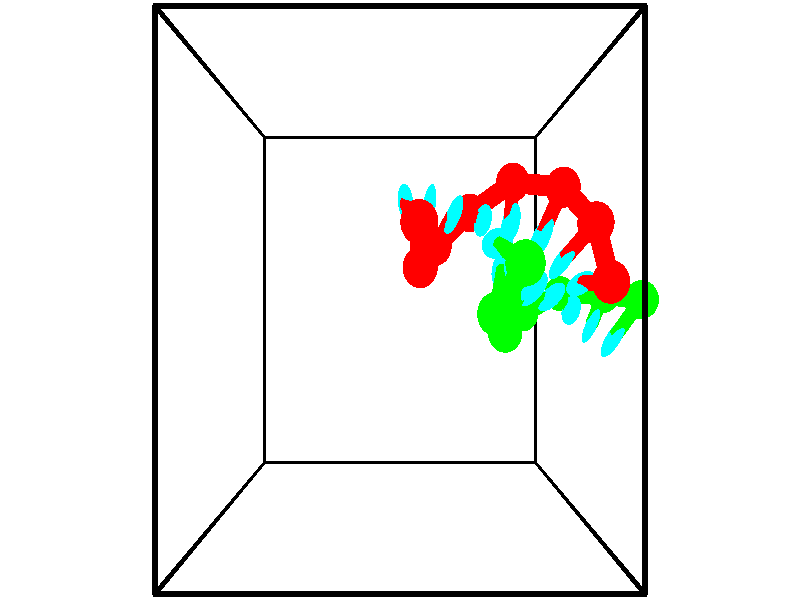 // switches for output
#declare DRAW_BASES = 1; // possible values are 0, 1; only relevant for DNA ribbons
#declare DRAW_BASES_TYPE = 3; // possible values are 1, 2, 3; only relevant for DNA ribbons
#declare DRAW_FOG = 0; // set to 1 to enable fog

#include "colors.inc"

#include "transforms.inc"
background { rgb <1, 1, 1>}

#default {
   normal{
       ripples 0.25
       frequency 0.20
       turbulence 0.2
       lambda 5
   }
	finish {
		phong 0.1
		phong_size 40.
	}
}

// original window dimensions: 1024x640


// camera settings

camera {
	sky <-0, 1, 0>
	up <-0, 1, 0>
	right 1.6 * <1, 0, 0>
	location <2.5, 2.5, 11.1562>
	look_at <2.5, 2.5, 2.5>
	direction <0, 0, -8.6562>
	angle 67.0682
}


# declare cpy_camera_pos = <2.5, 2.5, 11.1562>;
# if (DRAW_FOG = 1)
fog {
	fog_type 2
	up vnormalize(cpy_camera_pos)
	color rgbt<1,1,1,0.3>
	distance 1e-5
	fog_alt 3e-3
	fog_offset 4
}
# end


// LIGHTS

# declare lum = 6;
global_settings {
	ambient_light rgb lum * <0.05, 0.05, 0.05>
	max_trace_level 15
}# declare cpy_direct_light_amount = 0.25;
light_source
{	1000 * <-1, -1, 1>,
	rgb lum * cpy_direct_light_amount
	parallel
}

light_source
{	1000 * <1, 1, -1>,
	rgb lum * cpy_direct_light_amount
	parallel
}

// strand 0

// nucleotide -1

// particle -1
sphere {
	<2.754570, 3.360310, 3.180150> 0.250000
	pigment { color rgbt <1,0,0,0> }
	no_shadow
}
cylinder {
	<2.652611, 3.533638, 2.834373>,  <2.591435, 3.637635, 2.626907>, 0.100000
	pigment { color rgbt <1,0,0,0> }
	no_shadow
}
cylinder {
	<2.652611, 3.533638, 2.834373>,  <2.754570, 3.360310, 3.180150>, 0.100000
	pigment { color rgbt <1,0,0,0> }
	no_shadow
}

// particle -1
sphere {
	<2.652611, 3.533638, 2.834373> 0.100000
	pigment { color rgbt <1,0,0,0> }
	no_shadow
}
sphere {
	0, 1
	scale<0.080000,0.200000,0.300000>
	matrix <0.963364, 0.036700, -0.265672,
		-0.083397, -0.900492, -0.426801,
		-0.254899, 0.433321, -0.864442,
		2.576141, 3.663634, 2.575041>
	pigment { color rgbt <0,1,1,0> }
	no_shadow
}
cylinder {
	<2.788193, 2.889889, 2.546478>,  <2.754570, 3.360310, 3.180150>, 0.130000
	pigment { color rgbt <1,0,0,0> }
	no_shadow
}

// nucleotide -1

// particle -1
sphere {
	<2.788193, 2.889889, 2.546478> 0.250000
	pigment { color rgbt <1,0,0,0> }
	no_shadow
}
cylinder {
	<2.855965, 3.283875, 2.559994>,  <2.896628, 3.520266, 2.568103>, 0.100000
	pigment { color rgbt <1,0,0,0> }
	no_shadow
}
cylinder {
	<2.855965, 3.283875, 2.559994>,  <2.788193, 2.889889, 2.546478>, 0.100000
	pigment { color rgbt <1,0,0,0> }
	no_shadow
}

// particle -1
sphere {
	<2.855965, 3.283875, 2.559994> 0.100000
	pigment { color rgbt <1,0,0,0> }
	no_shadow
}
sphere {
	0, 1
	scale<0.080000,0.200000,0.300000>
	matrix <0.962324, -0.157943, -0.221331,
		-0.212665, 0.070017, -0.974613,
		0.169431, 0.984963, 0.033790,
		2.906794, 3.579363, 2.570131>
	pigment { color rgbt <0,1,1,0> }
	no_shadow
}
cylinder {
	<3.039046, 3.184321, 1.922206>,  <2.788193, 2.889889, 2.546478>, 0.130000
	pigment { color rgbt <1,0,0,0> }
	no_shadow
}

// nucleotide -1

// particle -1
sphere {
	<3.039046, 3.184321, 1.922206> 0.250000
	pigment { color rgbt <1,0,0,0> }
	no_shadow
}
cylinder {
	<3.169106, 3.374302, 2.249302>,  <3.247141, 3.488290, 2.445560>, 0.100000
	pigment { color rgbt <1,0,0,0> }
	no_shadow
}
cylinder {
	<3.169106, 3.374302, 2.249302>,  <3.039046, 3.184321, 1.922206>, 0.100000
	pigment { color rgbt <1,0,0,0> }
	no_shadow
}

// particle -1
sphere {
	<3.169106, 3.374302, 2.249302> 0.100000
	pigment { color rgbt <1,0,0,0> }
	no_shadow
}
sphere {
	0, 1
	scale<0.080000,0.200000,0.300000>
	matrix <0.936770, -0.280077, -0.209805,
		0.129383, 0.834253, -0.535987,
		0.325148, 0.474952, 0.817740,
		3.266650, 3.516788, 2.494624>
	pigment { color rgbt <0,1,1,0> }
	no_shadow
}
cylinder {
	<3.593005, 3.632506, 1.730346>,  <3.039046, 3.184321, 1.922206>, 0.130000
	pigment { color rgbt <1,0,0,0> }
	no_shadow
}

// nucleotide -1

// particle -1
sphere {
	<3.593005, 3.632506, 1.730346> 0.250000
	pigment { color rgbt <1,0,0,0> }
	no_shadow
}
cylinder {
	<3.654549, 3.535248, 2.113430>,  <3.691475, 3.476892, 2.343280>, 0.100000
	pigment { color rgbt <1,0,0,0> }
	no_shadow
}
cylinder {
	<3.654549, 3.535248, 2.113430>,  <3.593005, 3.632506, 1.730346>, 0.100000
	pigment { color rgbt <1,0,0,0> }
	no_shadow
}

// particle -1
sphere {
	<3.654549, 3.535248, 2.113430> 0.100000
	pigment { color rgbt <1,0,0,0> }
	no_shadow
}
sphere {
	0, 1
	scale<0.080000,0.200000,0.300000>
	matrix <0.935430, -0.276360, -0.220444,
		0.318273, 0.929788, 0.184926,
		0.153860, -0.243147, 0.957709,
		3.700706, 3.462304, 2.400743>
	pigment { color rgbt <0,1,1,0> }
	no_shadow
}
cylinder {
	<4.225828, 4.003645, 1.887846>,  <3.593005, 3.632506, 1.730346>, 0.130000
	pigment { color rgbt <1,0,0,0> }
	no_shadow
}

// nucleotide -1

// particle -1
sphere {
	<4.225828, 4.003645, 1.887846> 0.250000
	pigment { color rgbt <1,0,0,0> }
	no_shadow
}
cylinder {
	<4.168327, 3.683819, 2.121094>,  <4.133827, 3.491923, 2.261043>, 0.100000
	pigment { color rgbt <1,0,0,0> }
	no_shadow
}
cylinder {
	<4.168327, 3.683819, 2.121094>,  <4.225828, 4.003645, 1.887846>, 0.100000
	pigment { color rgbt <1,0,0,0> }
	no_shadow
}

// particle -1
sphere {
	<4.168327, 3.683819, 2.121094> 0.100000
	pigment { color rgbt <1,0,0,0> }
	no_shadow
}
sphere {
	0, 1
	scale<0.080000,0.200000,0.300000>
	matrix <0.842311, -0.408161, -0.352019,
		0.519469, 0.440565, 0.732157,
		-0.143751, -0.799566, 0.583120,
		4.125202, 3.443949, 2.296030>
	pigment { color rgbt <0,1,1,0> }
	no_shadow
}
cylinder {
	<4.895100, 3.879751, 2.285396>,  <4.225828, 4.003645, 1.887846>, 0.130000
	pigment { color rgbt <1,0,0,0> }
	no_shadow
}

// nucleotide -1

// particle -1
sphere {
	<4.895100, 3.879751, 2.285396> 0.250000
	pigment { color rgbt <1,0,0,0> }
	no_shadow
}
cylinder {
	<4.708740, 3.525852, 2.290440>,  <4.596924, 3.313513, 2.293466>, 0.100000
	pigment { color rgbt <1,0,0,0> }
	no_shadow
}
cylinder {
	<4.708740, 3.525852, 2.290440>,  <4.895100, 3.879751, 2.285396>, 0.100000
	pigment { color rgbt <1,0,0,0> }
	no_shadow
}

// particle -1
sphere {
	<4.708740, 3.525852, 2.290440> 0.100000
	pigment { color rgbt <1,0,0,0> }
	no_shadow
}
sphere {
	0, 1
	scale<0.080000,0.200000,0.300000>
	matrix <0.823202, -0.438628, -0.360478,
		0.324464, -0.157566, 0.932682,
		-0.465899, -0.884748, 0.012610,
		4.568971, 3.260428, 2.294223>
	pigment { color rgbt <0,1,1,0> }
	no_shadow
}
cylinder {
	<5.253911, 3.405555, 2.663348>,  <4.895100, 3.879751, 2.285396>, 0.130000
	pigment { color rgbt <1,0,0,0> }
	no_shadow
}

// nucleotide -1

// particle -1
sphere {
	<5.253911, 3.405555, 2.663348> 0.250000
	pigment { color rgbt <1,0,0,0> }
	no_shadow
}
cylinder {
	<5.053833, 3.162731, 2.416355>,  <4.933786, 3.017037, 2.268159>, 0.100000
	pigment { color rgbt <1,0,0,0> }
	no_shadow
}
cylinder {
	<5.053833, 3.162731, 2.416355>,  <5.253911, 3.405555, 2.663348>, 0.100000
	pigment { color rgbt <1,0,0,0> }
	no_shadow
}

// particle -1
sphere {
	<5.053833, 3.162731, 2.416355> 0.100000
	pigment { color rgbt <1,0,0,0> }
	no_shadow
}
sphere {
	0, 1
	scale<0.080000,0.200000,0.300000>
	matrix <0.837323, -0.520815, -0.166256,
		-0.220667, -0.600193, 0.768813,
		-0.500195, -0.607058, -0.617483,
		4.903774, 2.980614, 2.231110>
	pigment { color rgbt <0,1,1,0> }
	no_shadow
}
cylinder {
	<5.402121, 2.706548, 2.847096>,  <5.253911, 3.405555, 2.663348>, 0.130000
	pigment { color rgbt <1,0,0,0> }
	no_shadow
}

// nucleotide -1

// particle -1
sphere {
	<5.402121, 2.706548, 2.847096> 0.250000
	pigment { color rgbt <1,0,0,0> }
	no_shadow
}
cylinder {
	<5.278297, 2.704964, 2.466747>,  <5.204003, 2.704013, 2.238538>, 0.100000
	pigment { color rgbt <1,0,0,0> }
	no_shadow
}
cylinder {
	<5.278297, 2.704964, 2.466747>,  <5.402121, 2.706548, 2.847096>, 0.100000
	pigment { color rgbt <1,0,0,0> }
	no_shadow
}

// particle -1
sphere {
	<5.278297, 2.704964, 2.466747> 0.100000
	pigment { color rgbt <1,0,0,0> }
	no_shadow
}
sphere {
	0, 1
	scale<0.080000,0.200000,0.300000>
	matrix <0.698379, -0.679598, -0.224529,
		-0.645322, -0.733574, 0.213142,
		-0.309559, -0.003960, -0.950872,
		5.185430, 2.703776, 2.181486>
	pigment { color rgbt <0,1,1,0> }
	no_shadow
}
// strand 1

// nucleotide -1

// particle -1
sphere {
	<6.217113, 2.505993, 1.858223> 0.250000
	pigment { color rgbt <0,1,0,0> }
	no_shadow
}
cylinder {
	<6.036041, 2.206306, 1.664829>,  <5.927398, 2.026495, 1.548793>, 0.100000
	pigment { color rgbt <0,1,0,0> }
	no_shadow
}
cylinder {
	<6.036041, 2.206306, 1.664829>,  <6.217113, 2.505993, 1.858223>, 0.100000
	pigment { color rgbt <0,1,0,0> }
	no_shadow
}

// particle -1
sphere {
	<6.036041, 2.206306, 1.664829> 0.100000
	pigment { color rgbt <0,1,0,0> }
	no_shadow
}
sphere {
	0, 1
	scale<0.080000,0.200000,0.300000>
	matrix <-0.871110, 0.487361, 0.060382,
		0.190392, 0.448501, -0.873268,
		-0.452678, -0.749217, -0.483483,
		5.900238, 1.981541, 1.519784>
	pigment { color rgbt <0,1,1,0> }
	no_shadow
}
cylinder {
	<5.903062, 2.569294, 1.052701>,  <6.217113, 2.505993, 1.858223>, 0.130000
	pigment { color rgbt <0,1,0,0> }
	no_shadow
}

// nucleotide -1

// particle -1
sphere {
	<5.903062, 2.569294, 1.052701> 0.250000
	pigment { color rgbt <0,1,0,0> }
	no_shadow
}
cylinder {
	<5.704453, 2.332817, 1.306931>,  <5.585287, 2.190931, 1.459468>, 0.100000
	pigment { color rgbt <0,1,0,0> }
	no_shadow
}
cylinder {
	<5.704453, 2.332817, 1.306931>,  <5.903062, 2.569294, 1.052701>, 0.100000
	pigment { color rgbt <0,1,0,0> }
	no_shadow
}

// particle -1
sphere {
	<5.704453, 2.332817, 1.306931> 0.100000
	pigment { color rgbt <0,1,0,0> }
	no_shadow
}
sphere {
	0, 1
	scale<0.080000,0.200000,0.300000>
	matrix <-0.834781, 0.525913, -0.162961,
		-0.237916, -0.611480, -0.754644,
		-0.496525, -0.591192, 0.635575,
		5.555495, 2.155460, 1.497603>
	pigment { color rgbt <0,1,1,0> }
	no_shadow
}
cylinder {
	<5.224022, 2.592016, 0.854466>,  <5.903062, 2.569294, 1.052701>, 0.130000
	pigment { color rgbt <0,1,0,0> }
	no_shadow
}

// nucleotide -1

// particle -1
sphere {
	<5.224022, 2.592016, 0.854466> 0.250000
	pigment { color rgbt <0,1,0,0> }
	no_shadow
}
cylinder {
	<5.227722, 2.464081, 1.233437>,  <5.229942, 2.387320, 1.460819>, 0.100000
	pigment { color rgbt <0,1,0,0> }
	no_shadow
}
cylinder {
	<5.227722, 2.464081, 1.233437>,  <5.224022, 2.592016, 0.854466>, 0.100000
	pigment { color rgbt <0,1,0,0> }
	no_shadow
}

// particle -1
sphere {
	<5.227722, 2.464081, 1.233437> 0.100000
	pigment { color rgbt <0,1,0,0> }
	no_shadow
}
sphere {
	0, 1
	scale<0.080000,0.200000,0.300000>
	matrix <-0.874085, 0.457605, 0.163015,
		-0.485686, -0.829639, -0.275333,
		0.009250, -0.319839, 0.947427,
		5.230497, 2.368129, 1.517665>
	pigment { color rgbt <0,1,1,0> }
	no_shadow
}
cylinder {
	<4.549986, 2.312839, 1.077590>,  <5.224022, 2.592016, 0.854466>, 0.130000
	pigment { color rgbt <0,1,0,0> }
	no_shadow
}

// nucleotide -1

// particle -1
sphere {
	<4.549986, 2.312839, 1.077590> 0.250000
	pigment { color rgbt <0,1,0,0> }
	no_shadow
}
cylinder {
	<4.739136, 2.441956, 1.405540>,  <4.852625, 2.519426, 1.602311>, 0.100000
	pigment { color rgbt <0,1,0,0> }
	no_shadow
}
cylinder {
	<4.739136, 2.441956, 1.405540>,  <4.549986, 2.312839, 1.077590>, 0.100000
	pigment { color rgbt <0,1,0,0> }
	no_shadow
}

// particle -1
sphere {
	<4.739136, 2.441956, 1.405540> 0.100000
	pigment { color rgbt <0,1,0,0> }
	no_shadow
}
sphere {
	0, 1
	scale<0.080000,0.200000,0.300000>
	matrix <-0.803786, 0.539242, 0.251289,
		-0.360997, -0.777832, 0.514450,
		0.472874, 0.322793, 0.819875,
		4.880998, 2.538793, 1.651503>
	pigment { color rgbt <0,1,1,0> }
	no_shadow
}
cylinder {
	<4.029845, 2.258825, 1.631487>,  <4.549986, 2.312839, 1.077590>, 0.130000
	pigment { color rgbt <0,1,0,0> }
	no_shadow
}

// nucleotide -1

// particle -1
sphere {
	<4.029845, 2.258825, 1.631487> 0.250000
	pigment { color rgbt <0,1,0,0> }
	no_shadow
}
cylinder {
	<4.296494, 2.477489, 1.834179>,  <4.456483, 2.608688, 1.955794>, 0.100000
	pigment { color rgbt <0,1,0,0> }
	no_shadow
}
cylinder {
	<4.296494, 2.477489, 1.834179>,  <4.029845, 2.258825, 1.631487>, 0.100000
	pigment { color rgbt <0,1,0,0> }
	no_shadow
}

// particle -1
sphere {
	<4.296494, 2.477489, 1.834179> 0.100000
	pigment { color rgbt <0,1,0,0> }
	no_shadow
}
sphere {
	0, 1
	scale<0.080000,0.200000,0.300000>
	matrix <-0.737116, 0.382413, 0.557153,
		0.110793, -0.744930, 0.657878,
		0.666622, 0.546661, 0.506731,
		4.496480, 2.641488, 1.986198>
	pigment { color rgbt <0,1,1,0> }
	no_shadow
}
cylinder {
	<4.031256, 2.109589, 2.353189>,  <4.029845, 2.258825, 1.631487>, 0.130000
	pigment { color rgbt <0,1,0,0> }
	no_shadow
}

// nucleotide -1

// particle -1
sphere {
	<4.031256, 2.109589, 2.353189> 0.250000
	pigment { color rgbt <0,1,0,0> }
	no_shadow
}
cylinder {
	<4.191544, 2.475704, 2.336838>,  <4.287716, 2.695373, 2.327027>, 0.100000
	pigment { color rgbt <0,1,0,0> }
	no_shadow
}
cylinder {
	<4.191544, 2.475704, 2.336838>,  <4.031256, 2.109589, 2.353189>, 0.100000
	pigment { color rgbt <0,1,0,0> }
	no_shadow
}

// particle -1
sphere {
	<4.191544, 2.475704, 2.336838> 0.100000
	pigment { color rgbt <0,1,0,0> }
	no_shadow
}
sphere {
	0, 1
	scale<0.080000,0.200000,0.300000>
	matrix <-0.713788, 0.339852, 0.612378,
		0.574395, -0.216213, 0.789507,
		0.400720, 0.915288, -0.040879,
		4.311759, 2.750291, 2.324574>
	pigment { color rgbt <0,1,1,0> }
	no_shadow
}
cylinder {
	<3.793968, 2.342178, 3.007804>,  <4.031256, 2.109589, 2.353189>, 0.130000
	pigment { color rgbt <0,1,0,0> }
	no_shadow
}

// nucleotide -1

// particle -1
sphere {
	<3.793968, 2.342178, 3.007804> 0.250000
	pigment { color rgbt <0,1,0,0> }
	no_shadow
}
cylinder {
	<3.893372, 2.664883, 2.793373>,  <3.953014, 2.858505, 2.664715>, 0.100000
	pigment { color rgbt <0,1,0,0> }
	no_shadow
}
cylinder {
	<3.893372, 2.664883, 2.793373>,  <3.793968, 2.342178, 3.007804>, 0.100000
	pigment { color rgbt <0,1,0,0> }
	no_shadow
}

// particle -1
sphere {
	<3.893372, 2.664883, 2.793373> 0.100000
	pigment { color rgbt <0,1,0,0> }
	no_shadow
}
sphere {
	0, 1
	scale<0.080000,0.200000,0.300000>
	matrix <-0.660105, 0.546079, 0.515809,
		0.708875, 0.225684, 0.668254,
		0.248510, 0.806762, -0.536077,
		3.967925, 2.906911, 2.632550>
	pigment { color rgbt <0,1,1,0> }
	no_shadow
}
cylinder {
	<4.091828, 2.891560, 3.493980>,  <3.793968, 2.342178, 3.007804>, 0.130000
	pigment { color rgbt <0,1,0,0> }
	no_shadow
}

// nucleotide -1

// particle -1
sphere {
	<4.091828, 2.891560, 3.493980> 0.250000
	pigment { color rgbt <0,1,0,0> }
	no_shadow
}
cylinder {
	<3.939957, 3.037262, 3.153824>,  <3.848834, 3.124683, 2.949730>, 0.100000
	pigment { color rgbt <0,1,0,0> }
	no_shadow
}
cylinder {
	<3.939957, 3.037262, 3.153824>,  <4.091828, 2.891560, 3.493980>, 0.100000
	pigment { color rgbt <0,1,0,0> }
	no_shadow
}

// particle -1
sphere {
	<3.939957, 3.037262, 3.153824> 0.100000
	pigment { color rgbt <0,1,0,0> }
	no_shadow
}
sphere {
	0, 1
	scale<0.080000,0.200000,0.300000>
	matrix <-0.611889, 0.590557, 0.526151,
		0.693856, 0.720112, -0.001339,
		-0.379678, 0.364254, -0.850390,
		3.826053, 3.146538, 2.898707>
	pigment { color rgbt <0,1,1,0> }
	no_shadow
}
// box output
cylinder {
	<0.000000, 0.000000, 0.000000>,  <5.000000, 0.000000, 0.000000>, 0.025000
	pigment { color rgbt <0,0,0,0> }
	no_shadow
}
cylinder {
	<0.000000, 0.000000, 0.000000>,  <0.000000, 5.000000, 0.000000>, 0.025000
	pigment { color rgbt <0,0,0,0> }
	no_shadow
}
cylinder {
	<0.000000, 0.000000, 0.000000>,  <0.000000, 0.000000, 5.000000>, 0.025000
	pigment { color rgbt <0,0,0,0> }
	no_shadow
}
cylinder {
	<5.000000, 5.000000, 5.000000>,  <0.000000, 5.000000, 5.000000>, 0.025000
	pigment { color rgbt <0,0,0,0> }
	no_shadow
}
cylinder {
	<5.000000, 5.000000, 5.000000>,  <5.000000, 0.000000, 5.000000>, 0.025000
	pigment { color rgbt <0,0,0,0> }
	no_shadow
}
cylinder {
	<5.000000, 5.000000, 5.000000>,  <5.000000, 5.000000, 0.000000>, 0.025000
	pigment { color rgbt <0,0,0,0> }
	no_shadow
}
cylinder {
	<0.000000, 0.000000, 5.000000>,  <0.000000, 5.000000, 5.000000>, 0.025000
	pigment { color rgbt <0,0,0,0> }
	no_shadow
}
cylinder {
	<0.000000, 0.000000, 5.000000>,  <5.000000, 0.000000, 5.000000>, 0.025000
	pigment { color rgbt <0,0,0,0> }
	no_shadow
}
cylinder {
	<5.000000, 5.000000, 0.000000>,  <0.000000, 5.000000, 0.000000>, 0.025000
	pigment { color rgbt <0,0,0,0> }
	no_shadow
}
cylinder {
	<5.000000, 5.000000, 0.000000>,  <5.000000, 0.000000, 0.000000>, 0.025000
	pigment { color rgbt <0,0,0,0> }
	no_shadow
}
cylinder {
	<5.000000, 0.000000, 5.000000>,  <5.000000, 0.000000, 0.000000>, 0.025000
	pigment { color rgbt <0,0,0,0> }
	no_shadow
}
cylinder {
	<0.000000, 5.000000, 0.000000>,  <0.000000, 5.000000, 5.000000>, 0.025000
	pigment { color rgbt <0,0,0,0> }
	no_shadow
}
// end of box output
